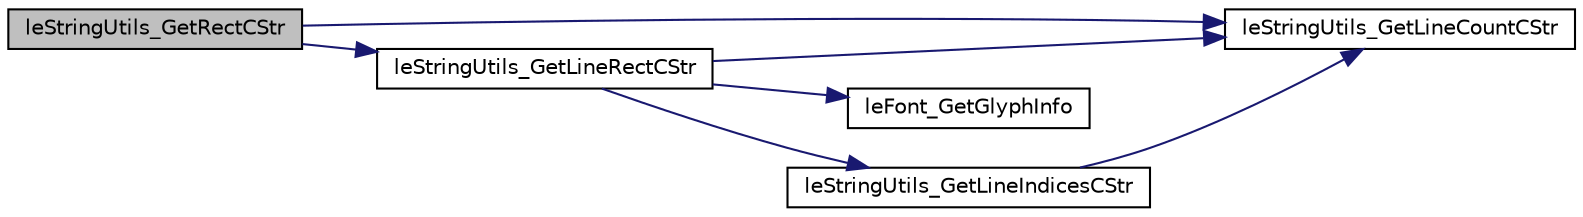 digraph "leStringUtils_GetRectCStr"
{
 // LATEX_PDF_SIZE
  edge [fontname="Helvetica",fontsize="10",labelfontname="Helvetica",labelfontsize="10"];
  node [fontname="Helvetica",fontsize="10",shape=record];
  rankdir="LR";
  Node1 [label="leStringUtils_GetRectCStr",height=0.2,width=0.4,color="black", fillcolor="grey75", style="filled", fontcolor="black",tooltip=" "];
  Node1 -> Node2 [color="midnightblue",fontsize="10",style="solid",fontname="Helvetica"];
  Node2 [label="leStringUtils_GetLineCountCStr",height=0.2,width=0.4,color="black", fillcolor="white", style="filled",URL="$legato__stringutils_8c.html#aa409ed663954589f377f315dad243403",tooltip=" "];
  Node1 -> Node3 [color="midnightblue",fontsize="10",style="solid",fontname="Helvetica"];
  Node3 [label="leStringUtils_GetLineRectCStr",height=0.2,width=0.4,color="black", fillcolor="white", style="filled",URL="$legato__stringutils_8c.html#af92f583416f8f5b0e31528828d158f90",tooltip=" "];
  Node3 -> Node4 [color="midnightblue",fontsize="10",style="solid",fontname="Helvetica"];
  Node4 [label="leFont_GetGlyphInfo",height=0.2,width=0.4,color="black", fillcolor="white", style="filled",URL="$legato__font_8c.html#adc970dea55e5bf510816327877ad7bf2",tooltip=" "];
  Node3 -> Node2 [color="midnightblue",fontsize="10",style="solid",fontname="Helvetica"];
  Node3 -> Node5 [color="midnightblue",fontsize="10",style="solid",fontname="Helvetica"];
  Node5 [label="leStringUtils_GetLineIndicesCStr",height=0.2,width=0.4,color="black", fillcolor="white", style="filled",URL="$legato__stringutils_8c.html#ad030deb0876c703107667009aa17862f",tooltip=" "];
  Node5 -> Node2 [color="midnightblue",fontsize="10",style="solid",fontname="Helvetica"];
}
